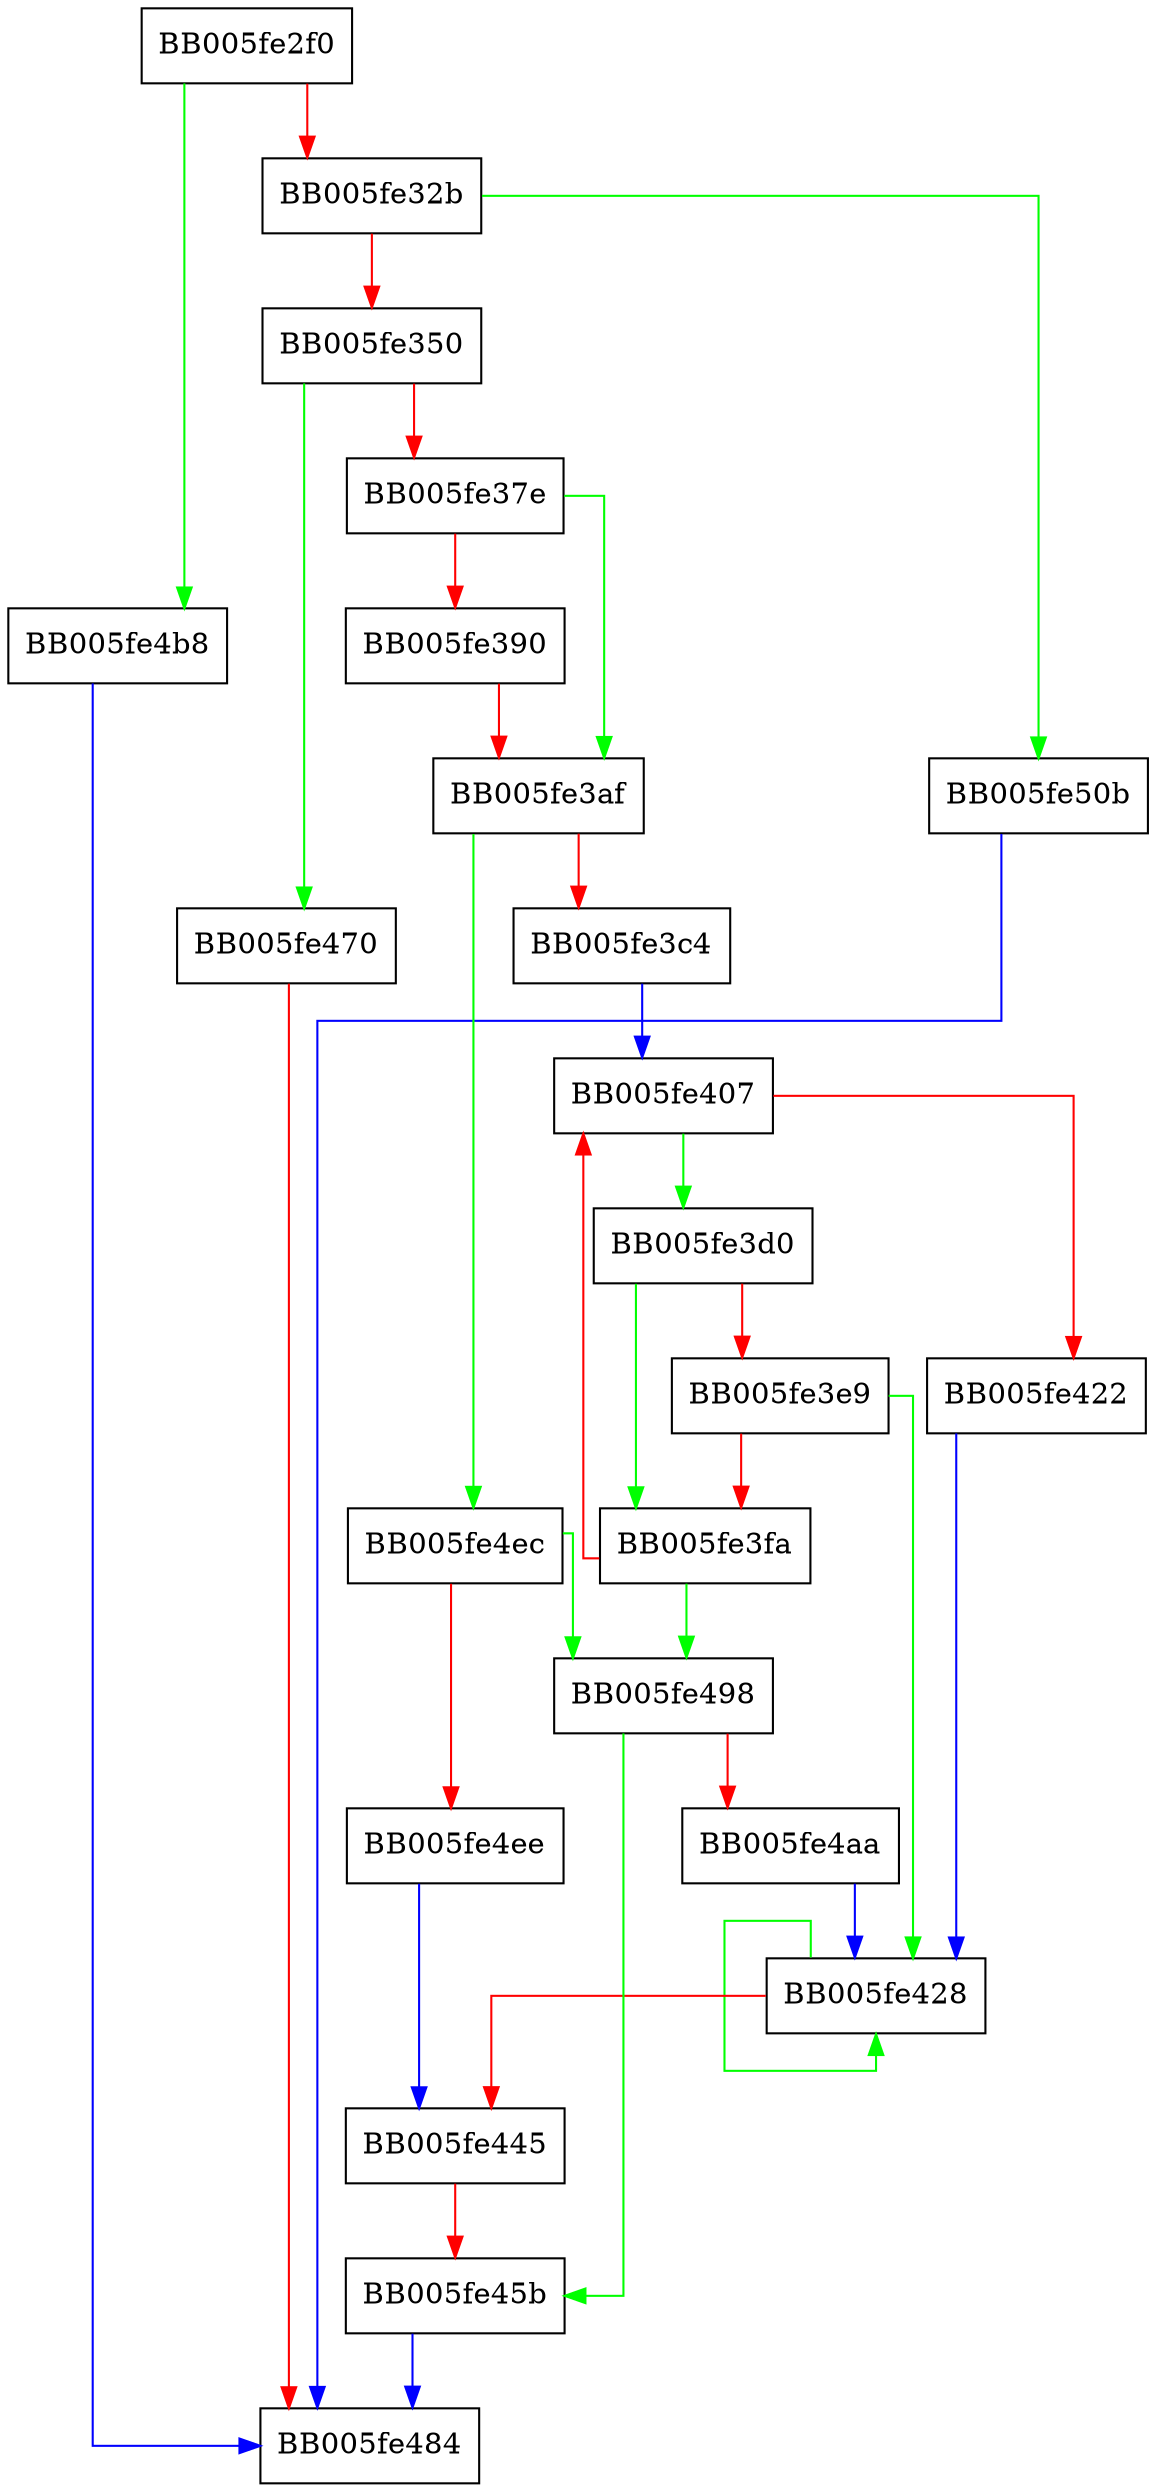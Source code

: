 digraph ossl_provider_register_child_cb {
  node [shape="box"];
  graph [splines=ortho];
  BB005fe2f0 -> BB005fe4b8 [color="green"];
  BB005fe2f0 -> BB005fe32b [color="red"];
  BB005fe32b -> BB005fe50b [color="green"];
  BB005fe32b -> BB005fe350 [color="red"];
  BB005fe350 -> BB005fe470 [color="green"];
  BB005fe350 -> BB005fe37e [color="red"];
  BB005fe37e -> BB005fe3af [color="green"];
  BB005fe37e -> BB005fe390 [color="red"];
  BB005fe390 -> BB005fe3af [color="red"];
  BB005fe3af -> BB005fe4ec [color="green"];
  BB005fe3af -> BB005fe3c4 [color="red"];
  BB005fe3c4 -> BB005fe407 [color="blue"];
  BB005fe3d0 -> BB005fe3fa [color="green"];
  BB005fe3d0 -> BB005fe3e9 [color="red"];
  BB005fe3e9 -> BB005fe428 [color="green"];
  BB005fe3e9 -> BB005fe3fa [color="red"];
  BB005fe3fa -> BB005fe498 [color="green"];
  BB005fe3fa -> BB005fe407 [color="red"];
  BB005fe407 -> BB005fe3d0 [color="green"];
  BB005fe407 -> BB005fe422 [color="red"];
  BB005fe422 -> BB005fe428 [color="blue"];
  BB005fe428 -> BB005fe428 [color="green"];
  BB005fe428 -> BB005fe445 [color="red"];
  BB005fe445 -> BB005fe45b [color="red"];
  BB005fe45b -> BB005fe484 [color="blue"];
  BB005fe470 -> BB005fe484 [color="red"];
  BB005fe498 -> BB005fe45b [color="green"];
  BB005fe498 -> BB005fe4aa [color="red"];
  BB005fe4aa -> BB005fe428 [color="blue"];
  BB005fe4b8 -> BB005fe484 [color="blue"];
  BB005fe4ec -> BB005fe498 [color="green"];
  BB005fe4ec -> BB005fe4ee [color="red"];
  BB005fe4ee -> BB005fe445 [color="blue"];
  BB005fe50b -> BB005fe484 [color="blue"];
}